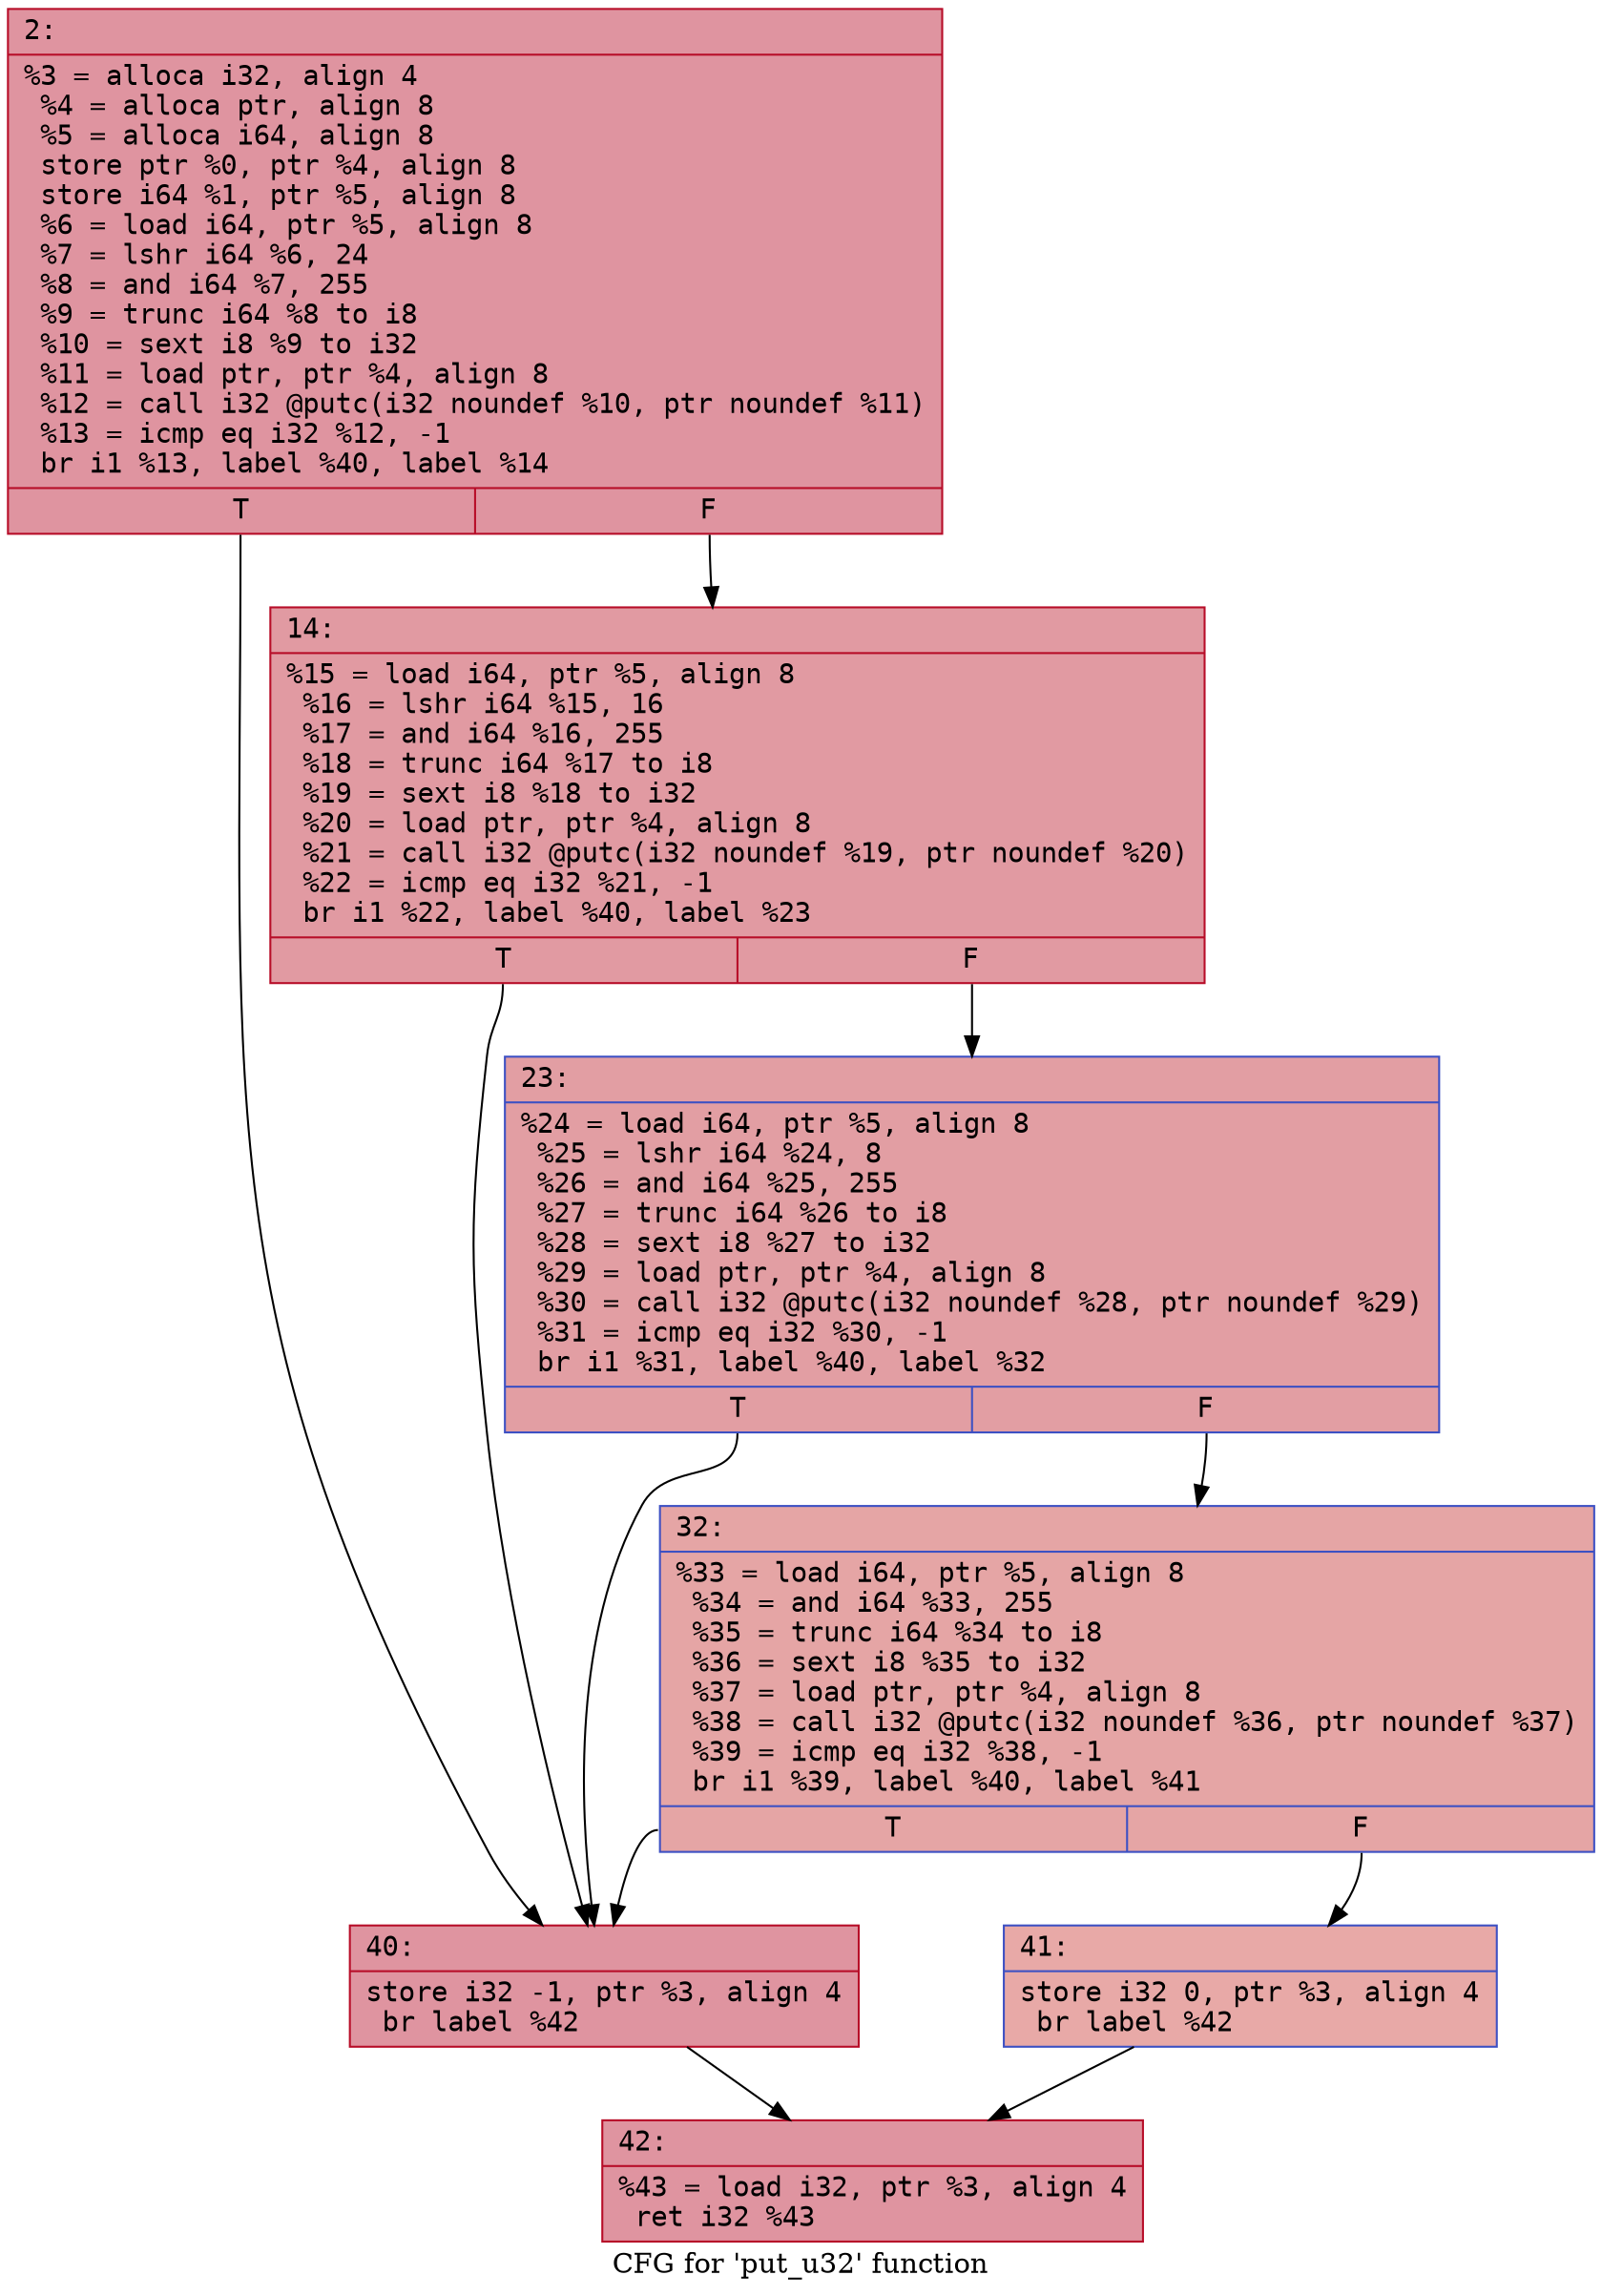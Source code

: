 digraph "CFG for 'put_u32' function" {
	label="CFG for 'put_u32' function";

	Node0x60000190ac10 [shape=record,color="#b70d28ff", style=filled, fillcolor="#b70d2870" fontname="Courier",label="{2:\l|  %3 = alloca i32, align 4\l  %4 = alloca ptr, align 8\l  %5 = alloca i64, align 8\l  store ptr %0, ptr %4, align 8\l  store i64 %1, ptr %5, align 8\l  %6 = load i64, ptr %5, align 8\l  %7 = lshr i64 %6, 24\l  %8 = and i64 %7, 255\l  %9 = trunc i64 %8 to i8\l  %10 = sext i8 %9 to i32\l  %11 = load ptr, ptr %4, align 8\l  %12 = call i32 @putc(i32 noundef %10, ptr noundef %11)\l  %13 = icmp eq i32 %12, -1\l  br i1 %13, label %40, label %14\l|{<s0>T|<s1>F}}"];
	Node0x60000190ac10:s0 -> Node0x60000190ad50[tooltip="2 -> 40\nProbability 37.50%" ];
	Node0x60000190ac10:s1 -> Node0x60000190ac60[tooltip="2 -> 14\nProbability 62.50%" ];
	Node0x60000190ac60 [shape=record,color="#b70d28ff", style=filled, fillcolor="#bb1b2c70" fontname="Courier",label="{14:\l|  %15 = load i64, ptr %5, align 8\l  %16 = lshr i64 %15, 16\l  %17 = and i64 %16, 255\l  %18 = trunc i64 %17 to i8\l  %19 = sext i8 %18 to i32\l  %20 = load ptr, ptr %4, align 8\l  %21 = call i32 @putc(i32 noundef %19, ptr noundef %20)\l  %22 = icmp eq i32 %21, -1\l  br i1 %22, label %40, label %23\l|{<s0>T|<s1>F}}"];
	Node0x60000190ac60:s0 -> Node0x60000190ad50[tooltip="14 -> 40\nProbability 37.50%" ];
	Node0x60000190ac60:s1 -> Node0x60000190acb0[tooltip="14 -> 23\nProbability 62.50%" ];
	Node0x60000190acb0 [shape=record,color="#3d50c3ff", style=filled, fillcolor="#be242e70" fontname="Courier",label="{23:\l|  %24 = load i64, ptr %5, align 8\l  %25 = lshr i64 %24, 8\l  %26 = and i64 %25, 255\l  %27 = trunc i64 %26 to i8\l  %28 = sext i8 %27 to i32\l  %29 = load ptr, ptr %4, align 8\l  %30 = call i32 @putc(i32 noundef %28, ptr noundef %29)\l  %31 = icmp eq i32 %30, -1\l  br i1 %31, label %40, label %32\l|{<s0>T|<s1>F}}"];
	Node0x60000190acb0:s0 -> Node0x60000190ad50[tooltip="23 -> 40\nProbability 37.50%" ];
	Node0x60000190acb0:s1 -> Node0x60000190ad00[tooltip="23 -> 32\nProbability 62.50%" ];
	Node0x60000190ad00 [shape=record,color="#3d50c3ff", style=filled, fillcolor="#c5333470" fontname="Courier",label="{32:\l|  %33 = load i64, ptr %5, align 8\l  %34 = and i64 %33, 255\l  %35 = trunc i64 %34 to i8\l  %36 = sext i8 %35 to i32\l  %37 = load ptr, ptr %4, align 8\l  %38 = call i32 @putc(i32 noundef %36, ptr noundef %37)\l  %39 = icmp eq i32 %38, -1\l  br i1 %39, label %40, label %41\l|{<s0>T|<s1>F}}"];
	Node0x60000190ad00:s0 -> Node0x60000190ad50[tooltip="32 -> 40\nProbability 37.50%" ];
	Node0x60000190ad00:s1 -> Node0x60000190ada0[tooltip="32 -> 41\nProbability 62.50%" ];
	Node0x60000190ad50 [shape=record,color="#b70d28ff", style=filled, fillcolor="#b70d2870" fontname="Courier",label="{40:\l|  store i32 -1, ptr %3, align 4\l  br label %42\l}"];
	Node0x60000190ad50 -> Node0x60000190adf0[tooltip="40 -> 42\nProbability 100.00%" ];
	Node0x60000190ada0 [shape=record,color="#3d50c3ff", style=filled, fillcolor="#ca3b3770" fontname="Courier",label="{41:\l|  store i32 0, ptr %3, align 4\l  br label %42\l}"];
	Node0x60000190ada0 -> Node0x60000190adf0[tooltip="41 -> 42\nProbability 100.00%" ];
	Node0x60000190adf0 [shape=record,color="#b70d28ff", style=filled, fillcolor="#b70d2870" fontname="Courier",label="{42:\l|  %43 = load i32, ptr %3, align 4\l  ret i32 %43\l}"];
}

